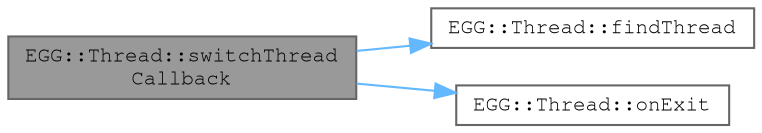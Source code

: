 digraph "EGG::Thread::switchThreadCallback"
{
 // LATEX_PDF_SIZE
  bgcolor="transparent";
  edge [fontname=FreeMono,fontsize=10,labelfontname=FreeMono,labelfontsize=10];
  node [fontname=FreeMono,fontsize=10,shape=box,height=0.2,width=0.4];
  rankdir="LR";
  Node1 [label="EGG::Thread::switchThread\lCallback",height=0.2,width=0.4,color="gray40", fillcolor="grey60", style="filled", fontcolor="black",tooltip="The callback for switching threads."];
  Node1 -> Node2 [color="steelblue1",style="solid"];
  Node2 [label="EGG::Thread::findThread",height=0.2,width=0.4,color="grey40", fillcolor="white", style="filled",URL="$class_e_g_g_1_1_thread.html#a891b22697eb55c1e2ad3ee0307f4656a",tooltip="Find the (first) EGG::Thread that matches the provided osThread."];
  Node1 -> Node3 [color="steelblue1",style="solid"];
  Node3 [label="EGG::Thread::onExit",height=0.2,width=0.4,color="grey40", fillcolor="white", style="filled",URL="$class_e_g_g_1_1_thread.html#af700d44bfa20b436f607414cb65bcfa6",tooltip="< [vt+0x14]"];
}
